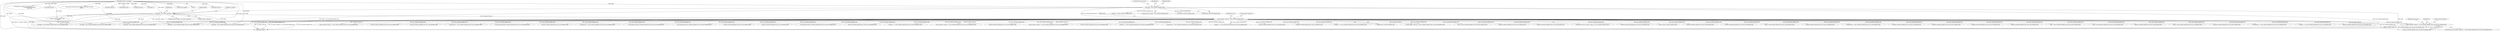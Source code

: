 digraph "0_tcpdump_3b32029db354cbc875127869d9b12a9addc75b50@pointer" {
"1000666" [label="(Call,isis_header->fixed_len != (ISIS_COMMON_HEADER_SIZE+ISIS_IIH_PTP_HEADER_SIZE))"];
"1000323" [label="(Call,isis_header->fixed_len < ISIS_COMMON_HEADER_SIZE)"];
"1000304" [label="(Call,length < isis_header->fixed_len)"];
"1000203" [label="(Call,length < ISIS_COMMON_HEADER_SIZE)"];
"1000155" [label="(MethodParameterIn,u_int length)"];
"1000203" [label="(Call,length < ISIS_COMMON_HEADER_SIZE)"];
"1000312" [label="(Identifier,ndo)"];
"1001189" [label="(Call,p + (ISIS_COMMON_HEADER_SIZE+ISIS_CSNP_HEADER_SIZE))"];
"1000739" [label="(Call,length=pdu_len)"];
"1000524" [label="(Call,ISIS_COMMON_HEADER_SIZE+ISIS_IIH_LAN_HEADER_SIZE)"];
"1000331" [label="(Identifier,ndo)"];
"1001182" [label="(Call,packet_len -= (ISIS_COMMON_HEADER_SIZE+ISIS_CSNP_HEADER_SIZE))"];
"1000204" [label="(Identifier,length)"];
"1000692" [label="(Identifier,header_iih_ptp)"];
"1000676" [label="(Identifier,ndo)"];
"1003083" [label="(MethodReturn,RET)"];
"1000509" [label="(Call,ISIS_COMMON_HEADER_SIZE+ISIS_IIH_LAN_HEADER_SIZE)"];
"1000792" [label="(Call,ISIS_COMMON_HEADER_SIZE+ISIS_IIH_PTP_HEADER_SIZE)"];
"1000799" [label="(Call,ISIS_COMMON_HEADER_SIZE+ISIS_IIH_PTP_HEADER_SIZE)"];
"1000832" [label="(Call,length < ISIS_COMMON_HEADER_SIZE+ISIS_LSP_HEADER_SIZE)"];
"1001077" [label="(Call,ISIS_COMMON_HEADER_SIZE+ISIS_CSNP_HEADER_SIZE)"];
"1000658" [label="(Call,p + (ISIS_COMMON_HEADER_SIZE+ISIS_IIH_LAN_HEADER_SIZE))"];
"1000797" [label="(Call,p + (ISIS_COMMON_HEADER_SIZE+ISIS_IIH_PTP_HEADER_SIZE))"];
"1000666" [label="(Call,isis_header->fixed_len != (ISIS_COMMON_HEADER_SIZE+ISIS_IIH_PTP_HEADER_SIZE))"];
"1001311" [label="(Call,ISIS_COMMON_HEADER_SIZE+ISIS_PSNP_HEADER_SIZE)"];
"1001049" [label="(Call,p + (ISIS_COMMON_HEADER_SIZE+ISIS_LSP_HEADER_SIZE))"];
"1001304" [label="(Call,ISIS_COMMON_HEADER_SIZE+ISIS_PSNP_HEADER_SIZE)"];
"1001226" [label="(Call,length < ISIS_COMMON_HEADER_SIZE+ISIS_PSNP_HEADER_SIZE)"];
"1001302" [label="(Call,packet_len -= (ISIS_COMMON_HEADER_SIZE+ISIS_PSNP_HEADER_SIZE))"];
"1000155" [label="(MethodParameterIn,u_int length)"];
"1001047" [label="(Call,pptr = p + (ISIS_COMMON_HEADER_SIZE+ISIS_LSP_HEADER_SIZE))"];
"1000344" [label="(Identifier,max_area)"];
"1000535" [label="(Call,ISIS_COMMON_HEADER_SIZE+ISIS_IIH_LAN_HEADER_SIZE)"];
"1000806" [label="(Call,isis_header->fixed_len != (ISIS_COMMON_HEADER_SIZE+ISIS_LSP_HEADER_SIZE))"];
"1000206" [label="(ControlStructure,goto trunc;)"];
"1000207" [label="(Call,pptr = p+(ISIS_COMMON_HEADER_SIZE))"];
"1000660" [label="(Call,ISIS_COMMON_HEADER_SIZE+ISIS_IIH_LAN_HEADER_SIZE)"];
"1001984" [label="(Call,signature_verify(ndo, optr, length, tptr + 1,\n                                            isis_clear_checksum_lifetime,\n                                            header_lsp))"];
"1001191" [label="(Call,ISIS_COMMON_HEADER_SIZE+ISIS_CSNP_HEADER_SIZE)"];
"1001042" [label="(Call,packet_len -= (ISIS_COMMON_HEADER_SIZE+ISIS_LSP_HEADER_SIZE))"];
"1001075" [label="(Call,(unsigned long)(ISIS_COMMON_HEADER_SIZE+ISIS_CSNP_HEADER_SIZE))"];
"1001271" [label="(Call,length=pdu_len)"];
"1000834" [label="(Call,ISIS_COMMON_HEADER_SIZE+ISIS_LSP_HEADER_SIZE)"];
"1000305" [label="(Identifier,length)"];
"1000651" [label="(Call,packet_len -= (ISIS_COMMON_HEADER_SIZE+ISIS_IIH_LAN_HEADER_SIZE))"];
"1000665" [label="(ControlStructure,if (isis_header->fixed_len != (ISIS_COMMON_HEADER_SIZE+ISIS_IIH_PTP_HEADER_SIZE)))"];
"1000522" [label="(Call,(unsigned long)(ISIS_COMMON_HEADER_SIZE+ISIS_IIH_LAN_HEADER_SIZE))"];
"1001215" [label="(Call,(unsigned long)(ISIS_COMMON_HEADER_SIZE+ISIS_PSNP_HEADER_SIZE))"];
"1001088" [label="(Call,ISIS_COMMON_HEADER_SIZE+ISIS_CSNP_HEADER_SIZE)"];
"1000810" [label="(Call,ISIS_COMMON_HEADER_SIZE+ISIS_LSP_HEADER_SIZE)"];
"1000683" [label="(Call,(unsigned long)(ISIS_COMMON_HEADER_SIZE+ISIS_IIH_PTP_HEADER_SIZE))"];
"1000303" [label="(ControlStructure,if (length < isis_header->fixed_len))"];
"1001333" [label="(Call,print_unknown_data(ndo, pptr, \"\n\t  \", length))"];
"1000653" [label="(Call,ISIS_COMMON_HEADER_SIZE+ISIS_IIH_LAN_HEADER_SIZE)"];
"1000795" [label="(Call,pptr = p + (ISIS_COMMON_HEADER_SIZE+ISIS_IIH_PTP_HEADER_SIZE))"];
"1000202" [label="(ControlStructure,if (length < ISIS_COMMON_HEADER_SIZE))"];
"1000670" [label="(Call,ISIS_COMMON_HEADER_SIZE+ISIS_IIH_PTP_HEADER_SIZE)"];
"1000505" [label="(Call,isis_header->fixed_len != (ISIS_COMMON_HEADER_SIZE+ISIS_IIH_LAN_HEADER_SIZE))"];
"1001202" [label="(Call,ISIS_COMMON_HEADER_SIZE+ISIS_PSNP_HEADER_SIZE)"];
"1001058" [label="(Call,isis_header->fixed_len != (ISIS_COMMON_HEADER_SIZE+ISIS_CSNP_HEADER_SIZE))"];
"1001062" [label="(Call,ISIS_COMMON_HEADER_SIZE+ISIS_CSNP_HEADER_SIZE)"];
"1000656" [label="(Call,pptr = p + (ISIS_COMMON_HEADER_SIZE+ISIS_IIH_LAN_HEADER_SIZE))"];
"1000208" [label="(Identifier,pptr)"];
"1002571" [label="(Call,osi_print_cksum(ndo, optr, EXTRACT_16BITS(tptr), tptr-optr,\n                length))"];
"1000533" [label="(Call,length < ISIS_COMMON_HEADER_SIZE+ISIS_IIH_LAN_HEADER_SIZE)"];
"1000790" [label="(Call,packet_len -= (ISIS_COMMON_HEADER_SIZE+ISIS_IIH_PTP_HEADER_SIZE))"];
"1000306" [label="(Call,isis_header->fixed_len)"];
"1000209" [label="(Call,p+(ISIS_COMMON_HEADER_SIZE))"];
"1001187" [label="(Call,pptr = p + (ISIS_COMMON_HEADER_SIZE+ISIS_CSNP_HEADER_SIZE))"];
"1001044" [label="(Call,ISIS_COMMON_HEADER_SIZE+ISIS_LSP_HEADER_SIZE)"];
"1001051" [label="(Call,ISIS_COMMON_HEADER_SIZE+ISIS_LSP_HEADER_SIZE)"];
"1001307" [label="(Call,pptr = p + (ISIS_COMMON_HEADER_SIZE+ISIS_PSNP_HEADER_SIZE))"];
"1000887" [label="(Call,length=pdu_len)"];
"1000592" [label="(Call,length=pdu_len)"];
"1001131" [label="(Call,length=pdu_len)"];
"1000327" [label="(Identifier,ISIS_COMMON_HEADER_SIZE)"];
"1001198" [label="(Call,isis_header->fixed_len != (ISIS_COMMON_HEADER_SIZE+ISIS_PSNP_HEADER_SIZE))"];
"1000205" [label="(Identifier,ISIS_COMMON_HEADER_SIZE)"];
"1000927" [label="(Call,length-12)"];
"1000667" [label="(Call,isis_header->fixed_len)"];
"1000324" [label="(Call,isis_header->fixed_len)"];
"1001309" [label="(Call,p + (ISIS_COMMON_HEADER_SIZE+ISIS_PSNP_HEADER_SIZE))"];
"1000323" [label="(Call,isis_header->fixed_len < ISIS_COMMON_HEADER_SIZE)"];
"1001217" [label="(Call,ISIS_COMMON_HEADER_SIZE+ISIS_PSNP_HEADER_SIZE)"];
"1000325" [label="(Identifier,isis_header)"];
"1001184" [label="(Call,ISIS_COMMON_HEADER_SIZE+ISIS_CSNP_HEADER_SIZE)"];
"1000322" [label="(ControlStructure,if (isis_header->fixed_len < ISIS_COMMON_HEADER_SIZE))"];
"1001086" [label="(Call,length < ISIS_COMMON_HEADER_SIZE+ISIS_CSNP_HEADER_SIZE)"];
"1000685" [label="(Call,ISIS_COMMON_HEADER_SIZE+ISIS_IIH_PTP_HEADER_SIZE)"];
"1000338" [label="(Call,(u_int)ISIS_COMMON_HEADER_SIZE)"];
"1001228" [label="(Call,ISIS_COMMON_HEADER_SIZE+ISIS_PSNP_HEADER_SIZE)"];
"1000304" [label="(Call,length < isis_header->fixed_len)"];
"1000694" [label="(Call,length < ISIS_COMMON_HEADER_SIZE+ISIS_IIH_PTP_HEADER_SIZE)"];
"1000188" [label="(Call,packet_len=length)"];
"1000696" [label="(Call,ISIS_COMMON_HEADER_SIZE+ISIS_IIH_PTP_HEADER_SIZE)"];
"1000666" -> "1000665"  [label="AST: "];
"1000666" -> "1000670"  [label="CFG: "];
"1000667" -> "1000666"  [label="AST: "];
"1000670" -> "1000666"  [label="AST: "];
"1000676" -> "1000666"  [label="CFG: "];
"1000692" -> "1000666"  [label="CFG: "];
"1000666" -> "1003083"  [label="DDG: isis_header->fixed_len != (ISIS_COMMON_HEADER_SIZE+ISIS_IIH_PTP_HEADER_SIZE)"];
"1000666" -> "1003083"  [label="DDG: isis_header->fixed_len"];
"1000323" -> "1000666"  [label="DDG: isis_header->fixed_len"];
"1000323" -> "1000666"  [label="DDG: ISIS_COMMON_HEADER_SIZE"];
"1000323" -> "1000322"  [label="AST: "];
"1000323" -> "1000327"  [label="CFG: "];
"1000324" -> "1000323"  [label="AST: "];
"1000327" -> "1000323"  [label="AST: "];
"1000331" -> "1000323"  [label="CFG: "];
"1000344" -> "1000323"  [label="CFG: "];
"1000323" -> "1003083"  [label="DDG: isis_header->fixed_len"];
"1000323" -> "1003083"  [label="DDG: isis_header->fixed_len < ISIS_COMMON_HEADER_SIZE"];
"1000323" -> "1003083"  [label="DDG: ISIS_COMMON_HEADER_SIZE"];
"1000304" -> "1000323"  [label="DDG: isis_header->fixed_len"];
"1000203" -> "1000323"  [label="DDG: ISIS_COMMON_HEADER_SIZE"];
"1000323" -> "1000338"  [label="DDG: ISIS_COMMON_HEADER_SIZE"];
"1000323" -> "1000505"  [label="DDG: isis_header->fixed_len"];
"1000323" -> "1000505"  [label="DDG: ISIS_COMMON_HEADER_SIZE"];
"1000323" -> "1000509"  [label="DDG: ISIS_COMMON_HEADER_SIZE"];
"1000323" -> "1000522"  [label="DDG: ISIS_COMMON_HEADER_SIZE"];
"1000323" -> "1000524"  [label="DDG: ISIS_COMMON_HEADER_SIZE"];
"1000323" -> "1000533"  [label="DDG: ISIS_COMMON_HEADER_SIZE"];
"1000323" -> "1000535"  [label="DDG: ISIS_COMMON_HEADER_SIZE"];
"1000323" -> "1000651"  [label="DDG: ISIS_COMMON_HEADER_SIZE"];
"1000323" -> "1000653"  [label="DDG: ISIS_COMMON_HEADER_SIZE"];
"1000323" -> "1000656"  [label="DDG: ISIS_COMMON_HEADER_SIZE"];
"1000323" -> "1000658"  [label="DDG: ISIS_COMMON_HEADER_SIZE"];
"1000323" -> "1000660"  [label="DDG: ISIS_COMMON_HEADER_SIZE"];
"1000323" -> "1000670"  [label="DDG: ISIS_COMMON_HEADER_SIZE"];
"1000323" -> "1000683"  [label="DDG: ISIS_COMMON_HEADER_SIZE"];
"1000323" -> "1000685"  [label="DDG: ISIS_COMMON_HEADER_SIZE"];
"1000323" -> "1000694"  [label="DDG: ISIS_COMMON_HEADER_SIZE"];
"1000323" -> "1000696"  [label="DDG: ISIS_COMMON_HEADER_SIZE"];
"1000323" -> "1000790"  [label="DDG: ISIS_COMMON_HEADER_SIZE"];
"1000323" -> "1000792"  [label="DDG: ISIS_COMMON_HEADER_SIZE"];
"1000323" -> "1000795"  [label="DDG: ISIS_COMMON_HEADER_SIZE"];
"1000323" -> "1000797"  [label="DDG: ISIS_COMMON_HEADER_SIZE"];
"1000323" -> "1000799"  [label="DDG: ISIS_COMMON_HEADER_SIZE"];
"1000323" -> "1000806"  [label="DDG: isis_header->fixed_len"];
"1000323" -> "1000806"  [label="DDG: ISIS_COMMON_HEADER_SIZE"];
"1000323" -> "1000810"  [label="DDG: ISIS_COMMON_HEADER_SIZE"];
"1000323" -> "1000832"  [label="DDG: ISIS_COMMON_HEADER_SIZE"];
"1000323" -> "1000834"  [label="DDG: ISIS_COMMON_HEADER_SIZE"];
"1000323" -> "1001042"  [label="DDG: ISIS_COMMON_HEADER_SIZE"];
"1000323" -> "1001044"  [label="DDG: ISIS_COMMON_HEADER_SIZE"];
"1000323" -> "1001047"  [label="DDG: ISIS_COMMON_HEADER_SIZE"];
"1000323" -> "1001049"  [label="DDG: ISIS_COMMON_HEADER_SIZE"];
"1000323" -> "1001051"  [label="DDG: ISIS_COMMON_HEADER_SIZE"];
"1000323" -> "1001058"  [label="DDG: isis_header->fixed_len"];
"1000323" -> "1001058"  [label="DDG: ISIS_COMMON_HEADER_SIZE"];
"1000323" -> "1001062"  [label="DDG: ISIS_COMMON_HEADER_SIZE"];
"1000323" -> "1001075"  [label="DDG: ISIS_COMMON_HEADER_SIZE"];
"1000323" -> "1001077"  [label="DDG: ISIS_COMMON_HEADER_SIZE"];
"1000323" -> "1001086"  [label="DDG: ISIS_COMMON_HEADER_SIZE"];
"1000323" -> "1001088"  [label="DDG: ISIS_COMMON_HEADER_SIZE"];
"1000323" -> "1001182"  [label="DDG: ISIS_COMMON_HEADER_SIZE"];
"1000323" -> "1001184"  [label="DDG: ISIS_COMMON_HEADER_SIZE"];
"1000323" -> "1001187"  [label="DDG: ISIS_COMMON_HEADER_SIZE"];
"1000323" -> "1001189"  [label="DDG: ISIS_COMMON_HEADER_SIZE"];
"1000323" -> "1001191"  [label="DDG: ISIS_COMMON_HEADER_SIZE"];
"1000323" -> "1001198"  [label="DDG: isis_header->fixed_len"];
"1000323" -> "1001198"  [label="DDG: ISIS_COMMON_HEADER_SIZE"];
"1000323" -> "1001202"  [label="DDG: ISIS_COMMON_HEADER_SIZE"];
"1000323" -> "1001215"  [label="DDG: ISIS_COMMON_HEADER_SIZE"];
"1000323" -> "1001217"  [label="DDG: ISIS_COMMON_HEADER_SIZE"];
"1000323" -> "1001226"  [label="DDG: ISIS_COMMON_HEADER_SIZE"];
"1000323" -> "1001228"  [label="DDG: ISIS_COMMON_HEADER_SIZE"];
"1000323" -> "1001302"  [label="DDG: ISIS_COMMON_HEADER_SIZE"];
"1000323" -> "1001304"  [label="DDG: ISIS_COMMON_HEADER_SIZE"];
"1000323" -> "1001307"  [label="DDG: ISIS_COMMON_HEADER_SIZE"];
"1000323" -> "1001309"  [label="DDG: ISIS_COMMON_HEADER_SIZE"];
"1000323" -> "1001311"  [label="DDG: ISIS_COMMON_HEADER_SIZE"];
"1000304" -> "1000303"  [label="AST: "];
"1000304" -> "1000306"  [label="CFG: "];
"1000305" -> "1000304"  [label="AST: "];
"1000306" -> "1000304"  [label="AST: "];
"1000312" -> "1000304"  [label="CFG: "];
"1000325" -> "1000304"  [label="CFG: "];
"1000304" -> "1003083"  [label="DDG: length < isis_header->fixed_len"];
"1000304" -> "1003083"  [label="DDG: length"];
"1000304" -> "1003083"  [label="DDG: isis_header->fixed_len"];
"1000203" -> "1000304"  [label="DDG: length"];
"1000155" -> "1000304"  [label="DDG: length"];
"1000304" -> "1000533"  [label="DDG: length"];
"1000304" -> "1000694"  [label="DDG: length"];
"1000304" -> "1000832"  [label="DDG: length"];
"1000304" -> "1001086"  [label="DDG: length"];
"1000304" -> "1001226"  [label="DDG: length"];
"1000304" -> "1001333"  [label="DDG: length"];
"1000203" -> "1000202"  [label="AST: "];
"1000203" -> "1000205"  [label="CFG: "];
"1000204" -> "1000203"  [label="AST: "];
"1000205" -> "1000203"  [label="AST: "];
"1000206" -> "1000203"  [label="CFG: "];
"1000208" -> "1000203"  [label="CFG: "];
"1000203" -> "1003083"  [label="DDG: length < ISIS_COMMON_HEADER_SIZE"];
"1000203" -> "1003083"  [label="DDG: ISIS_COMMON_HEADER_SIZE"];
"1000203" -> "1003083"  [label="DDG: length"];
"1000155" -> "1000203"  [label="DDG: length"];
"1000203" -> "1000207"  [label="DDG: ISIS_COMMON_HEADER_SIZE"];
"1000203" -> "1000209"  [label="DDG: ISIS_COMMON_HEADER_SIZE"];
"1000155" -> "1000152"  [label="AST: "];
"1000155" -> "1003083"  [label="DDG: length"];
"1000155" -> "1000188"  [label="DDG: length"];
"1000155" -> "1000533"  [label="DDG: length"];
"1000155" -> "1000592"  [label="DDG: length"];
"1000155" -> "1000694"  [label="DDG: length"];
"1000155" -> "1000739"  [label="DDG: length"];
"1000155" -> "1000832"  [label="DDG: length"];
"1000155" -> "1000887"  [label="DDG: length"];
"1000155" -> "1000927"  [label="DDG: length"];
"1000155" -> "1001086"  [label="DDG: length"];
"1000155" -> "1001131"  [label="DDG: length"];
"1000155" -> "1001226"  [label="DDG: length"];
"1000155" -> "1001271"  [label="DDG: length"];
"1000155" -> "1001333"  [label="DDG: length"];
"1000155" -> "1001984"  [label="DDG: length"];
"1000155" -> "1002571"  [label="DDG: length"];
}
